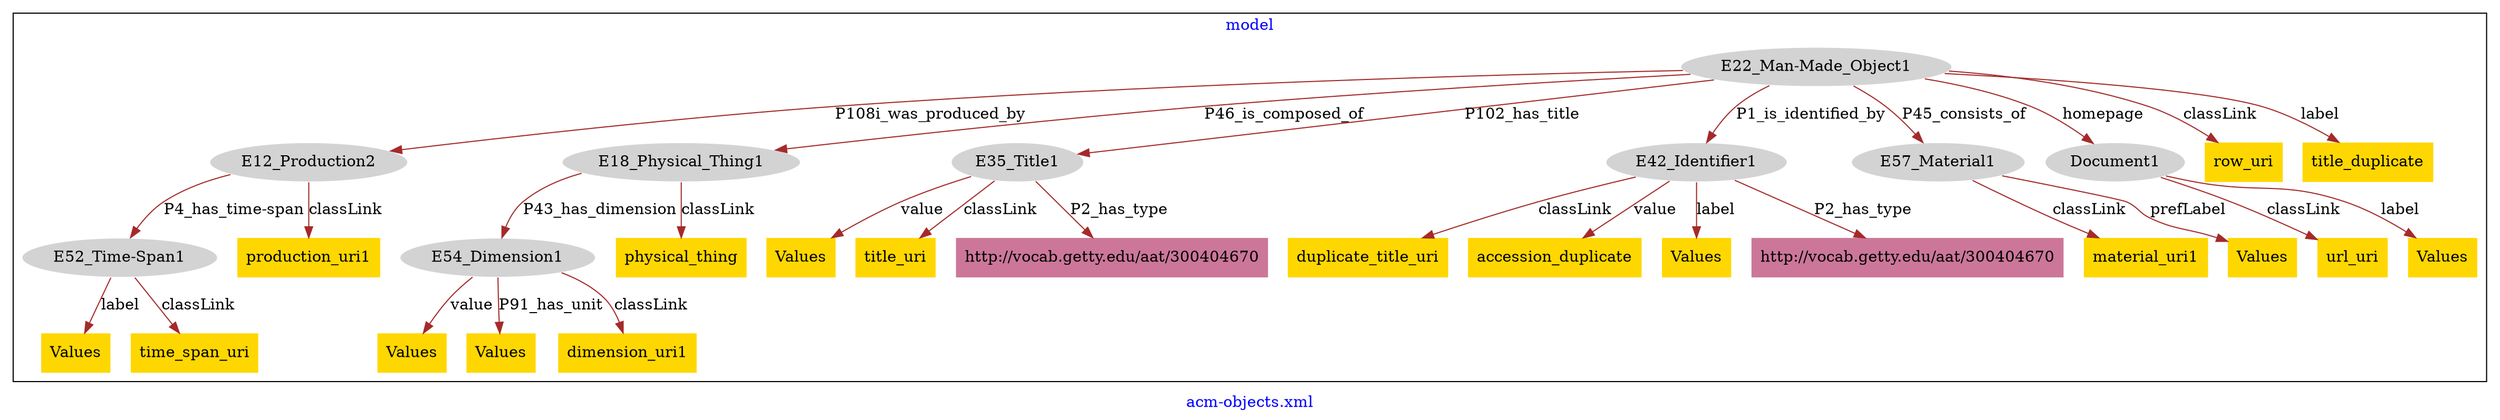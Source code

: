 digraph n0 {
fontcolor="blue"
remincross="true"
label="acm-objects.xml"
subgraph cluster {
label="model"
n2[style="filled",color="white",fillcolor="lightgray",label="E12_Production2"];
n3[style="filled",color="white",fillcolor="lightgray",label="E52_Time-Span1"];
n4[style="filled",color="white",fillcolor="lightgray",label="E18_Physical_Thing1"];
n5[style="filled",color="white",fillcolor="lightgray",label="E54_Dimension1"];
n6[style="filled",color="white",fillcolor="lightgray",label="E22_Man-Made_Object1"];
n7[style="filled",color="white",fillcolor="lightgray",label="E35_Title1"];
n8[style="filled",color="white",fillcolor="lightgray",label="E42_Identifier1"];
n9[style="filled",color="white",fillcolor="lightgray",label="E57_Material1"];
n10[style="filled",color="white",fillcolor="lightgray",label="Document1"];
n11[shape="plaintext",style="filled",fillcolor="gold",label="row_uri"];
n12[shape="plaintext",style="filled",fillcolor="gold",label="duplicate_title_uri"];
n13[shape="plaintext",style="filled",fillcolor="gold",label="Values"];
n14[shape="plaintext",style="filled",fillcolor="gold",label="time_span_uri"];
n15[shape="plaintext",style="filled",fillcolor="gold",label="accession_duplicate"];
n16[shape="plaintext",style="filled",fillcolor="gold",label="url_uri"];
n17[shape="plaintext",style="filled",fillcolor="gold",label="production_uri1"];
n18[shape="plaintext",style="filled",fillcolor="gold",label="Values"];
n19[shape="plaintext",style="filled",fillcolor="gold",label="title_duplicate"];
n20[shape="plaintext",style="filled",fillcolor="gold",label="material_uri1"];
n21[shape="plaintext",style="filled",fillcolor="gold",label="Values"];
n22[shape="plaintext",style="filled",fillcolor="gold",label="Values"];
n23[shape="plaintext",style="filled",fillcolor="gold",label="Values"];
n24[shape="plaintext",style="filled",fillcolor="gold",label="Values"];
n25[shape="plaintext",style="filled",fillcolor="gold",label="dimension_uri1"];
n26[shape="plaintext",style="filled",fillcolor="gold",label="Values"];
n27[shape="plaintext",style="filled",fillcolor="gold",label="physical_thing"];
n28[shape="plaintext",style="filled",fillcolor="gold",label="title_uri"];
n29[shape="plaintext",style="filled",fillcolor="#CC7799",label="http://vocab.getty.edu/aat/300404670"];
n30[shape="plaintext",style="filled",fillcolor="#CC7799",label="http://vocab.getty.edu/aat/300404670"];
}
n2 -> n3[color="brown",fontcolor="black",label="P4_has_time-span"]
n4 -> n5[color="brown",fontcolor="black",label="P43_has_dimension"]
n6 -> n2[color="brown",fontcolor="black",label="P108i_was_produced_by"]
n6 -> n4[color="brown",fontcolor="black",label="P46_is_composed_of"]
n6 -> n7[color="brown",fontcolor="black",label="P102_has_title"]
n6 -> n8[color="brown",fontcolor="black",label="P1_is_identified_by"]
n6 -> n9[color="brown",fontcolor="black",label="P45_consists_of"]
n6 -> n10[color="brown",fontcolor="black",label="homepage"]
n6 -> n11[color="brown",fontcolor="black",label="classLink"]
n8 -> n12[color="brown",fontcolor="black",label="classLink"]
n3 -> n13[color="brown",fontcolor="black",label="label"]
n3 -> n14[color="brown",fontcolor="black",label="classLink"]
n8 -> n15[color="brown",fontcolor="black",label="value"]
n10 -> n16[color="brown",fontcolor="black",label="classLink"]
n2 -> n17[color="brown",fontcolor="black",label="classLink"]
n10 -> n18[color="brown",fontcolor="black",label="label"]
n6 -> n19[color="brown",fontcolor="black",label="label"]
n9 -> n20[color="brown",fontcolor="black",label="classLink"]
n5 -> n21[color="brown",fontcolor="black",label="value"]
n5 -> n22[color="brown",fontcolor="black",label="P91_has_unit"]
n9 -> n23[color="brown",fontcolor="black",label="prefLabel"]
n8 -> n24[color="brown",fontcolor="black",label="label"]
n5 -> n25[color="brown",fontcolor="black",label="classLink"]
n7 -> n26[color="brown",fontcolor="black",label="value"]
n4 -> n27[color="brown",fontcolor="black",label="classLink"]
n7 -> n28[color="brown",fontcolor="black",label="classLink"]
n7 -> n29[color="brown",fontcolor="black",label="P2_has_type"]
n8 -> n30[color="brown",fontcolor="black",label="P2_has_type"]
}

